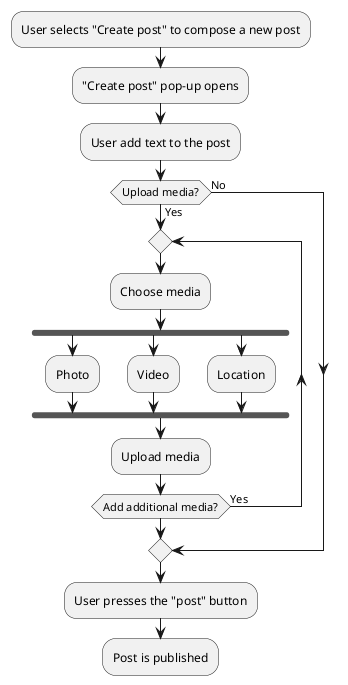 @startuml

:User selects "Create post" to compose a new post;
:"Create post" pop-up opens;
:User add text to the post;

if (Upload media?) then (Yes)

    repeat
        :Choose media;

        fork
            :Photo;
        fork again
            :Video;
        fork again
            :Location;
        fork end

        :Upload media;

    repeat while (Add additional media?) is (Yes)

else (No)
endif

:User presses the "post" button;
:Post is published;

@enduml
